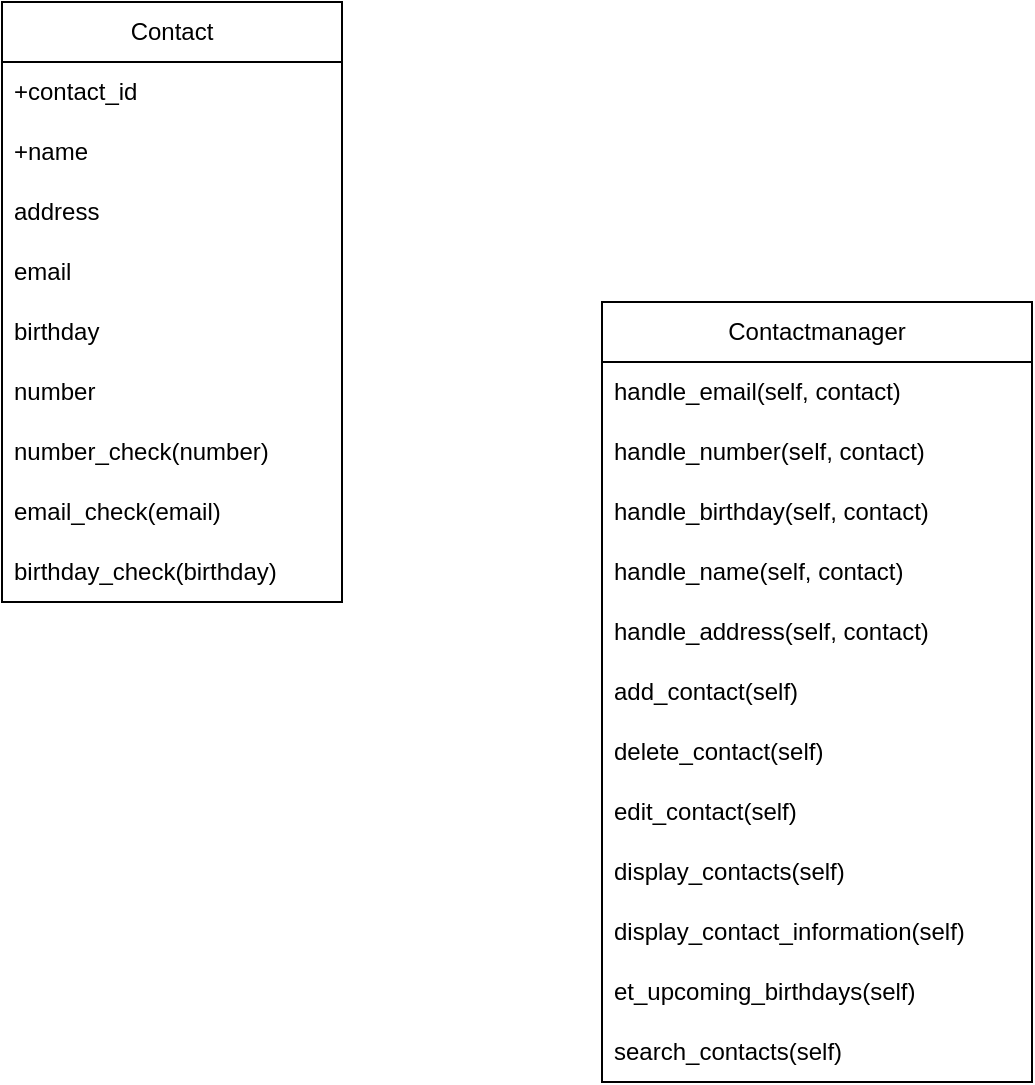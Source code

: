 <mxfile version="21.6.6" type="github">
  <diagram name="Page-1" id="0783ab3e-0a74-02c8-0abd-f7b4e66b4bec">
    <mxGraphModel dx="954" dy="610" grid="1" gridSize="10" guides="1" tooltips="1" connect="1" arrows="1" fold="1" page="1" pageScale="1" pageWidth="850" pageHeight="1100" background="none" math="0" shadow="0">
      <root>
        <mxCell id="0" />
        <mxCell id="1" parent="0" />
        <mxCell id="QneFAxLRqx1BpGbRxNG7-2" value="Contact" style="swimlane;fontStyle=0;childLayout=stackLayout;horizontal=1;startSize=30;horizontalStack=0;resizeParent=1;resizeParentMax=0;resizeLast=0;collapsible=1;marginBottom=0;whiteSpace=wrap;html=1;" vertex="1" parent="1">
          <mxGeometry x="310" y="10" width="170" height="300" as="geometry">
            <mxRectangle x="280" y="140" width="80" height="30" as="alternateBounds" />
          </mxGeometry>
        </mxCell>
        <mxCell id="QneFAxLRqx1BpGbRxNG7-3" value="+contact_id" style="text;strokeColor=none;fillColor=none;align=left;verticalAlign=middle;spacingLeft=4;spacingRight=4;overflow=hidden;points=[[0,0.5],[1,0.5]];portConstraint=eastwest;rotatable=0;whiteSpace=wrap;html=1;" vertex="1" parent="QneFAxLRqx1BpGbRxNG7-2">
          <mxGeometry y="30" width="170" height="30" as="geometry" />
        </mxCell>
        <mxCell id="QneFAxLRqx1BpGbRxNG7-4" value="+name" style="text;strokeColor=none;fillColor=none;align=left;verticalAlign=middle;spacingLeft=4;spacingRight=4;overflow=hidden;points=[[0,0.5],[1,0.5]];portConstraint=eastwest;rotatable=0;whiteSpace=wrap;html=1;" vertex="1" parent="QneFAxLRqx1BpGbRxNG7-2">
          <mxGeometry y="60" width="170" height="30" as="geometry" />
        </mxCell>
        <mxCell id="QneFAxLRqx1BpGbRxNG7-5" value="address" style="text;strokeColor=none;fillColor=none;align=left;verticalAlign=middle;spacingLeft=4;spacingRight=4;overflow=hidden;points=[[0,0.5],[1,0.5]];portConstraint=eastwest;rotatable=0;whiteSpace=wrap;html=1;" vertex="1" parent="QneFAxLRqx1BpGbRxNG7-2">
          <mxGeometry y="90" width="170" height="30" as="geometry" />
        </mxCell>
        <mxCell id="QneFAxLRqx1BpGbRxNG7-8" value="email" style="text;strokeColor=none;fillColor=none;align=left;verticalAlign=middle;spacingLeft=4;spacingRight=4;overflow=hidden;points=[[0,0.5],[1,0.5]];portConstraint=eastwest;rotatable=0;whiteSpace=wrap;html=1;" vertex="1" parent="QneFAxLRqx1BpGbRxNG7-2">
          <mxGeometry y="120" width="170" height="30" as="geometry" />
        </mxCell>
        <mxCell id="QneFAxLRqx1BpGbRxNG7-9" value="birthday" style="text;strokeColor=none;fillColor=none;align=left;verticalAlign=middle;spacingLeft=4;spacingRight=4;overflow=hidden;points=[[0,0.5],[1,0.5]];portConstraint=eastwest;rotatable=0;whiteSpace=wrap;html=1;" vertex="1" parent="QneFAxLRqx1BpGbRxNG7-2">
          <mxGeometry y="150" width="170" height="30" as="geometry" />
        </mxCell>
        <mxCell id="QneFAxLRqx1BpGbRxNG7-10" value="number" style="text;strokeColor=none;fillColor=none;align=left;verticalAlign=middle;spacingLeft=4;spacingRight=4;overflow=hidden;points=[[0,0.5],[1,0.5]];portConstraint=eastwest;rotatable=0;whiteSpace=wrap;html=1;" vertex="1" parent="QneFAxLRqx1BpGbRxNG7-2">
          <mxGeometry y="180" width="170" height="30" as="geometry" />
        </mxCell>
        <mxCell id="QneFAxLRqx1BpGbRxNG7-11" value="number_check(number)" style="text;strokeColor=none;fillColor=none;align=left;verticalAlign=middle;spacingLeft=4;spacingRight=4;overflow=hidden;points=[[0,0.5],[1,0.5]];portConstraint=eastwest;rotatable=0;whiteSpace=wrap;html=1;" vertex="1" parent="QneFAxLRqx1BpGbRxNG7-2">
          <mxGeometry y="210" width="170" height="30" as="geometry" />
        </mxCell>
        <mxCell id="QneFAxLRqx1BpGbRxNG7-13" value="email_check(email)" style="text;strokeColor=none;fillColor=none;align=left;verticalAlign=middle;spacingLeft=4;spacingRight=4;overflow=hidden;points=[[0,0.5],[1,0.5]];portConstraint=eastwest;rotatable=0;whiteSpace=wrap;html=1;" vertex="1" parent="QneFAxLRqx1BpGbRxNG7-2">
          <mxGeometry y="240" width="170" height="30" as="geometry" />
        </mxCell>
        <mxCell id="QneFAxLRqx1BpGbRxNG7-14" value="birthday_check(birthday)" style="text;strokeColor=none;fillColor=none;align=left;verticalAlign=middle;spacingLeft=4;spacingRight=4;overflow=hidden;points=[[0,0.5],[1,0.5]];portConstraint=eastwest;rotatable=0;whiteSpace=wrap;html=1;" vertex="1" parent="QneFAxLRqx1BpGbRxNG7-2">
          <mxGeometry y="270" width="170" height="30" as="geometry" />
        </mxCell>
        <mxCell id="QneFAxLRqx1BpGbRxNG7-15" value="Contactmanager" style="swimlane;fontStyle=0;childLayout=stackLayout;horizontal=1;startSize=30;horizontalStack=0;resizeParent=1;resizeParentMax=0;resizeLast=0;collapsible=1;marginBottom=0;whiteSpace=wrap;html=1;" vertex="1" parent="1">
          <mxGeometry x="610" y="160" width="215" height="390" as="geometry" />
        </mxCell>
        <mxCell id="QneFAxLRqx1BpGbRxNG7-16" value="handle_email(self, contact)" style="text;strokeColor=none;fillColor=none;align=left;verticalAlign=middle;spacingLeft=4;spacingRight=4;overflow=hidden;points=[[0,0.5],[1,0.5]];portConstraint=eastwest;rotatable=0;whiteSpace=wrap;html=1;" vertex="1" parent="QneFAxLRqx1BpGbRxNG7-15">
          <mxGeometry y="30" width="215" height="30" as="geometry" />
        </mxCell>
        <mxCell id="QneFAxLRqx1BpGbRxNG7-17" value="handle_number(self, contact)" style="text;strokeColor=none;fillColor=none;align=left;verticalAlign=middle;spacingLeft=4;spacingRight=4;overflow=hidden;points=[[0,0.5],[1,0.5]];portConstraint=eastwest;rotatable=0;whiteSpace=wrap;html=1;" vertex="1" parent="QneFAxLRqx1BpGbRxNG7-15">
          <mxGeometry y="60" width="215" height="30" as="geometry" />
        </mxCell>
        <mxCell id="QneFAxLRqx1BpGbRxNG7-18" value="handle_birthday(self, contact)" style="text;strokeColor=none;fillColor=none;align=left;verticalAlign=middle;spacingLeft=4;spacingRight=4;overflow=hidden;points=[[0,0.5],[1,0.5]];portConstraint=eastwest;rotatable=0;whiteSpace=wrap;html=1;" vertex="1" parent="QneFAxLRqx1BpGbRxNG7-15">
          <mxGeometry y="90" width="215" height="30" as="geometry" />
        </mxCell>
        <mxCell id="QneFAxLRqx1BpGbRxNG7-20" value="handle_name(self, contact)" style="text;strokeColor=none;fillColor=none;align=left;verticalAlign=middle;spacingLeft=4;spacingRight=4;overflow=hidden;points=[[0,0.5],[1,0.5]];portConstraint=eastwest;rotatable=0;whiteSpace=wrap;html=1;" vertex="1" parent="QneFAxLRqx1BpGbRxNG7-15">
          <mxGeometry y="120" width="215" height="30" as="geometry" />
        </mxCell>
        <mxCell id="QneFAxLRqx1BpGbRxNG7-21" value="handle_address(self, contact)" style="text;strokeColor=none;fillColor=none;align=left;verticalAlign=middle;spacingLeft=4;spacingRight=4;overflow=hidden;points=[[0,0.5],[1,0.5]];portConstraint=eastwest;rotatable=0;whiteSpace=wrap;html=1;" vertex="1" parent="QneFAxLRqx1BpGbRxNG7-15">
          <mxGeometry y="150" width="215" height="30" as="geometry" />
        </mxCell>
        <mxCell id="QneFAxLRqx1BpGbRxNG7-22" value="add_contact(self)" style="text;strokeColor=none;fillColor=none;align=left;verticalAlign=middle;spacingLeft=4;spacingRight=4;overflow=hidden;points=[[0,0.5],[1,0.5]];portConstraint=eastwest;rotatable=0;whiteSpace=wrap;html=1;" vertex="1" parent="QneFAxLRqx1BpGbRxNG7-15">
          <mxGeometry y="180" width="215" height="30" as="geometry" />
        </mxCell>
        <mxCell id="QneFAxLRqx1BpGbRxNG7-23" value="delete_contact(self)" style="text;strokeColor=none;fillColor=none;align=left;verticalAlign=middle;spacingLeft=4;spacingRight=4;overflow=hidden;points=[[0,0.5],[1,0.5]];portConstraint=eastwest;rotatable=0;whiteSpace=wrap;html=1;" vertex="1" parent="QneFAxLRqx1BpGbRxNG7-15">
          <mxGeometry y="210" width="215" height="30" as="geometry" />
        </mxCell>
        <mxCell id="QneFAxLRqx1BpGbRxNG7-25" value="edit_contact(self)" style="text;strokeColor=none;fillColor=none;align=left;verticalAlign=middle;spacingLeft=4;spacingRight=4;overflow=hidden;points=[[0,0.5],[1,0.5]];portConstraint=eastwest;rotatable=0;whiteSpace=wrap;html=1;" vertex="1" parent="QneFAxLRqx1BpGbRxNG7-15">
          <mxGeometry y="240" width="215" height="30" as="geometry" />
        </mxCell>
        <mxCell id="QneFAxLRqx1BpGbRxNG7-27" value="display_contacts(self)" style="text;strokeColor=none;fillColor=none;align=left;verticalAlign=middle;spacingLeft=4;spacingRight=4;overflow=hidden;points=[[0,0.5],[1,0.5]];portConstraint=eastwest;rotatable=0;whiteSpace=wrap;html=1;" vertex="1" parent="QneFAxLRqx1BpGbRxNG7-15">
          <mxGeometry y="270" width="215" height="30" as="geometry" />
        </mxCell>
        <mxCell id="QneFAxLRqx1BpGbRxNG7-28" value="display_contact_information(self)" style="text;strokeColor=none;fillColor=none;align=left;verticalAlign=middle;spacingLeft=4;spacingRight=4;overflow=hidden;points=[[0,0.5],[1,0.5]];portConstraint=eastwest;rotatable=0;whiteSpace=wrap;html=1;" vertex="1" parent="QneFAxLRqx1BpGbRxNG7-15">
          <mxGeometry y="300" width="215" height="30" as="geometry" />
        </mxCell>
        <mxCell id="QneFAxLRqx1BpGbRxNG7-29" value="et_upcoming_birthdays(self)" style="text;strokeColor=none;fillColor=none;align=left;verticalAlign=middle;spacingLeft=4;spacingRight=4;overflow=hidden;points=[[0,0.5],[1,0.5]];portConstraint=eastwest;rotatable=0;whiteSpace=wrap;html=1;" vertex="1" parent="QneFAxLRqx1BpGbRxNG7-15">
          <mxGeometry y="330" width="215" height="30" as="geometry" />
        </mxCell>
        <mxCell id="QneFAxLRqx1BpGbRxNG7-30" value="search_contacts(self)" style="text;strokeColor=none;fillColor=none;align=left;verticalAlign=middle;spacingLeft=4;spacingRight=4;overflow=hidden;points=[[0,0.5],[1,0.5]];portConstraint=eastwest;rotatable=0;whiteSpace=wrap;html=1;" vertex="1" parent="QneFAxLRqx1BpGbRxNG7-15">
          <mxGeometry y="360" width="215" height="30" as="geometry" />
        </mxCell>
      </root>
    </mxGraphModel>
  </diagram>
</mxfile>
